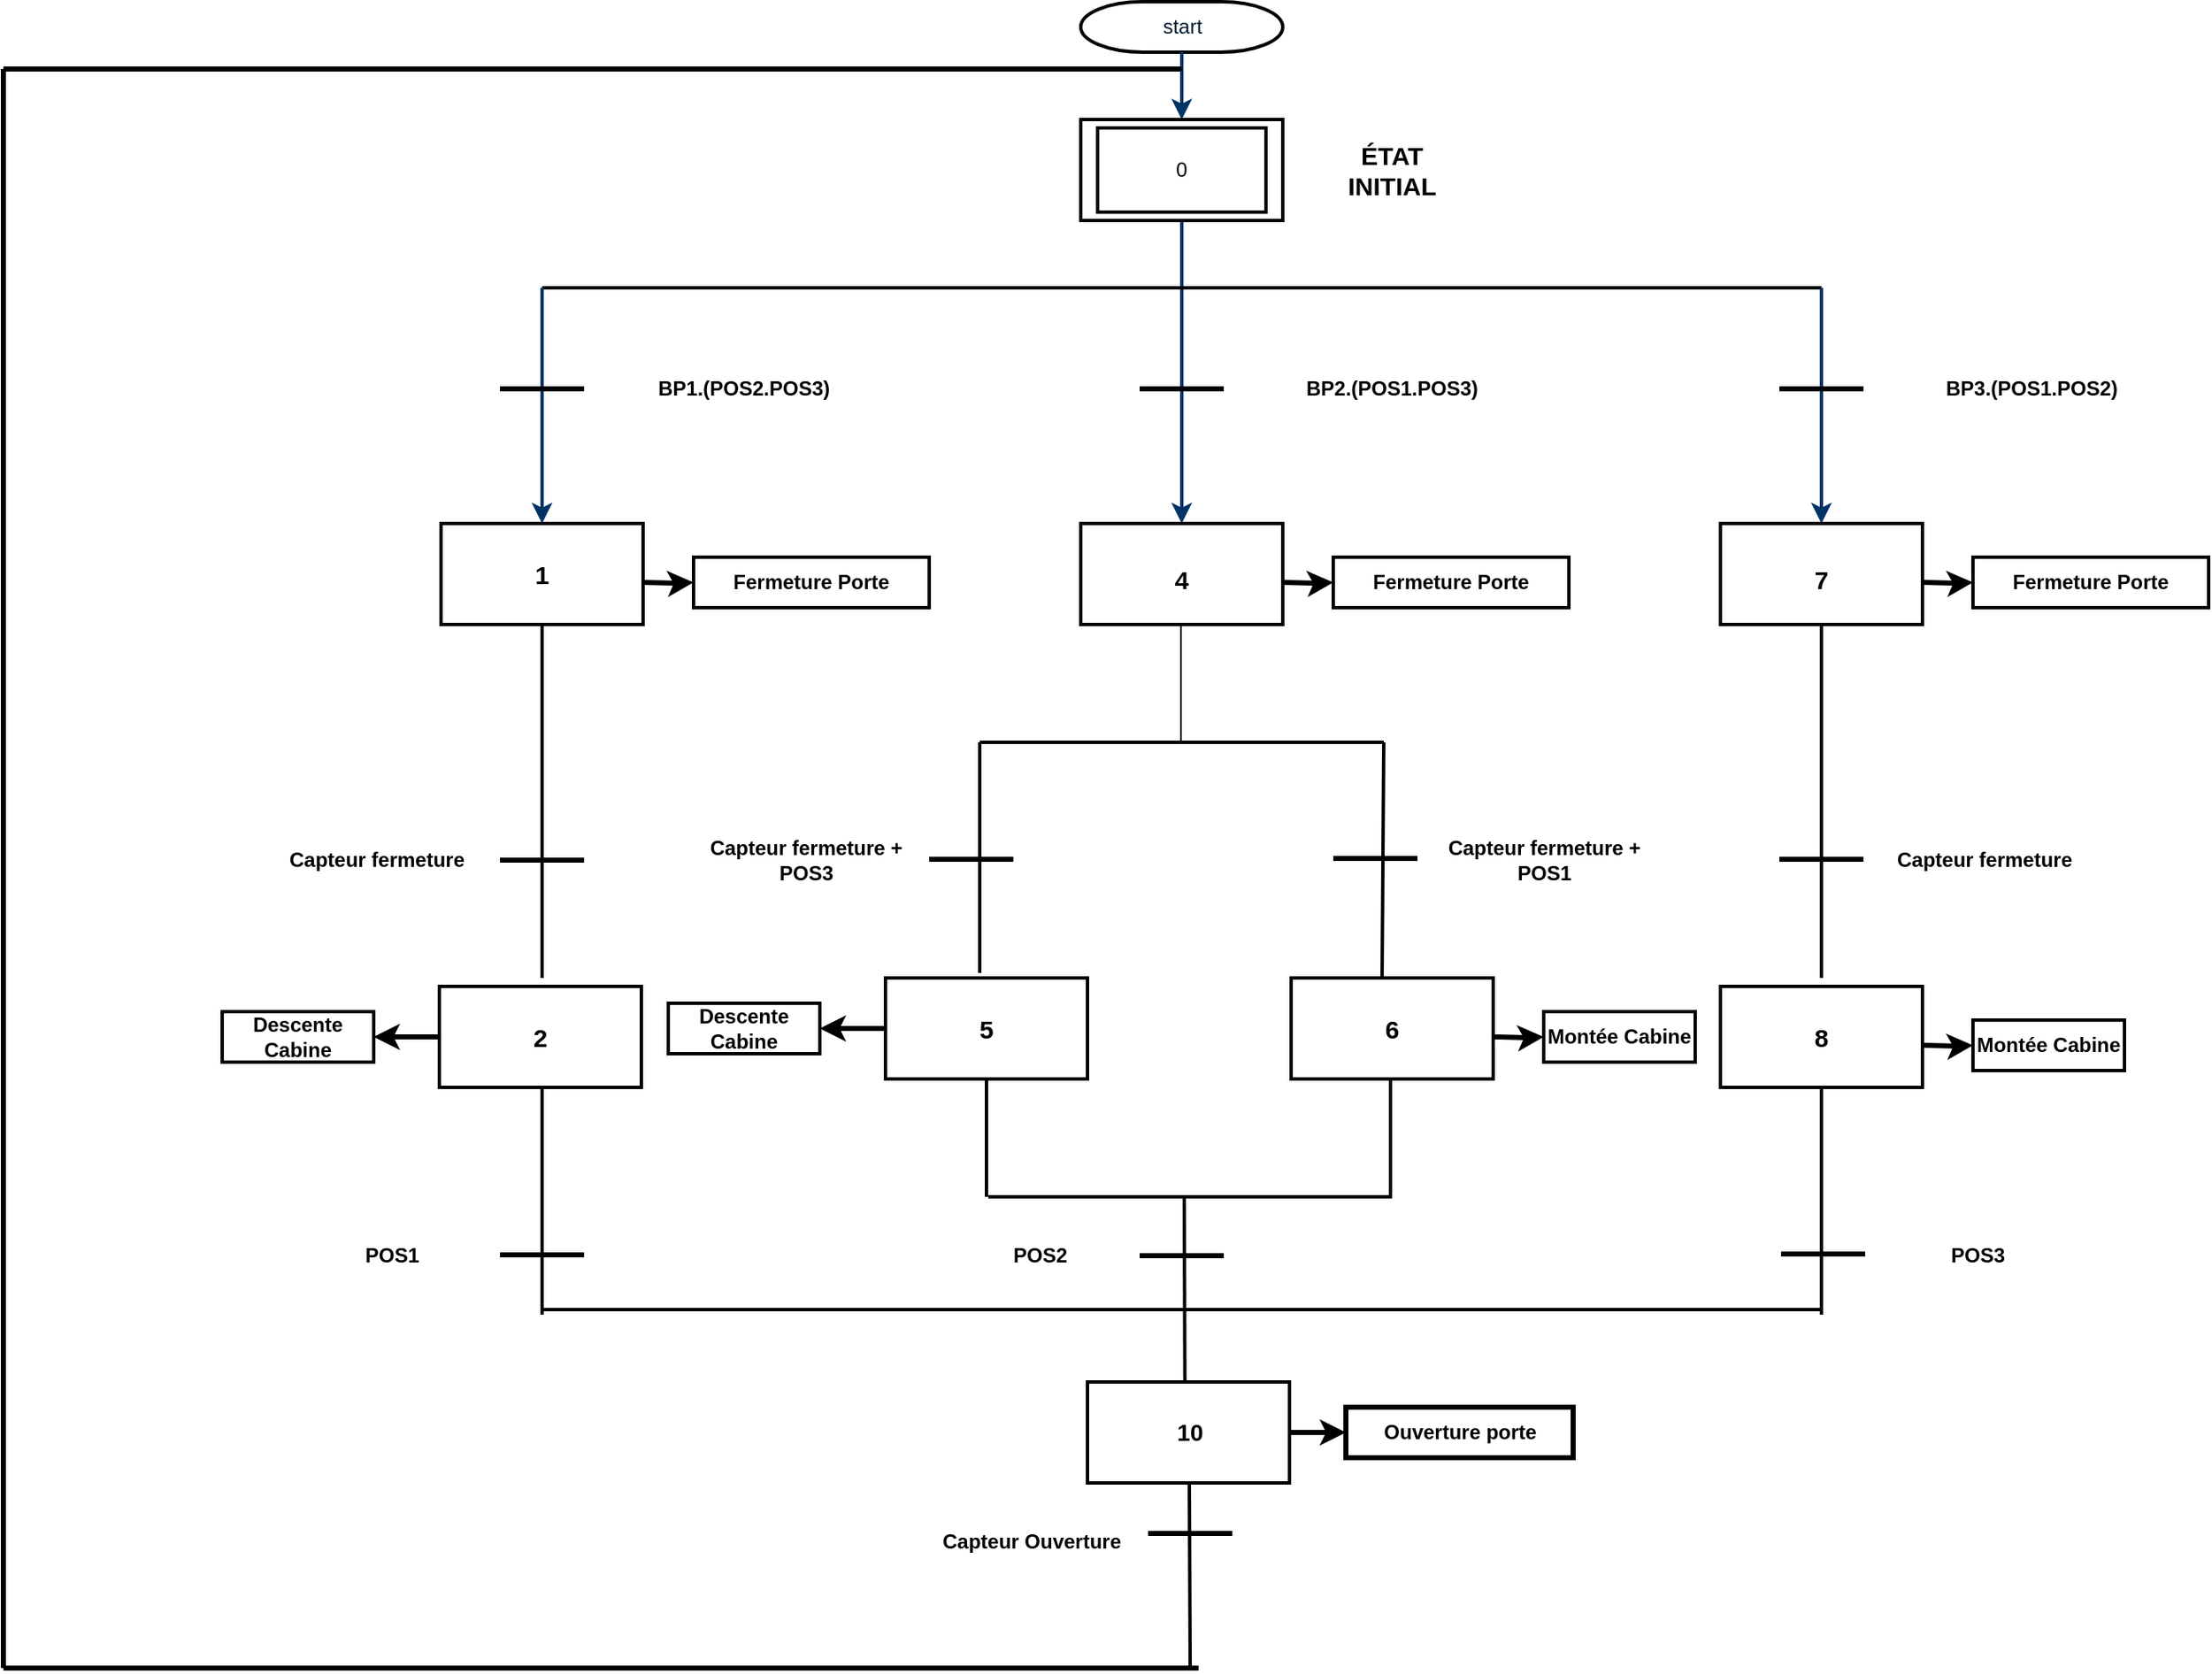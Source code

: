 <mxfile version="10.7.7" type="device"><diagram id="6a731a19-8d31-9384-78a2-239565b7b9f0" name="Page-1"><mxGraphModel dx="2563" dy="756" grid="1" gridSize="10" guides="1" tooltips="1" connect="1" arrows="1" fold="1" page="1" pageScale="1" pageWidth="1169" pageHeight="827" background="#ffffff" math="0" shadow="0"><root><mxCell id="0"/><mxCell id="1" parent="0"/><mxCell id="2" value="start" style="shape=mxgraph.flowchart.terminator;fillColor=#FFFFFF;strokeColor=#000000;strokeWidth=2;gradientColor=none;gradientDirection=north;fontColor=#001933;fontStyle=0;html=1;" parent="1" vertex="1"><mxGeometry x="560" y="50" width="120" height="30" as="geometry"/></mxCell><mxCell id="7" style="fontColor=#001933;fontStyle=1;strokeColor=#003366;strokeWidth=2;html=1;" parent="1" source="2" edge="1"><mxGeometry relative="1" as="geometry"><mxPoint x="620" y="120" as="targetPoint"/></mxGeometry></mxCell><mxCell id="8" style="fontColor=#001933;fontStyle=1;strokeColor=#003366;strokeWidth=2;html=1;" parent="1" edge="1"><mxGeometry relative="1" as="geometry"><mxPoint x="620" y="180" as="sourcePoint"/><mxPoint x="620" y="360" as="targetPoint"/></mxGeometry></mxCell><mxCell id="eKPUglTuPDwRWquCi1Gb-56" value="" style="rounded=0;whiteSpace=wrap;html=1;strokeWidth=2;" vertex="1" parent="1"><mxGeometry x="560" y="120" width="120" height="60" as="geometry"/></mxCell><mxCell id="eKPUglTuPDwRWquCi1Gb-57" value="" style="rounded=0;whiteSpace=wrap;html=1;strokeWidth=2;" vertex="1" parent="1"><mxGeometry x="570" y="125" width="100" height="50" as="geometry"/></mxCell><mxCell id="eKPUglTuPDwRWquCi1Gb-58" value="0" style="text;html=1;strokeColor=none;fillColor=none;align=center;verticalAlign=middle;whiteSpace=wrap;rounded=0;" vertex="1" parent="1"><mxGeometry x="590" y="130" width="60" height="40" as="geometry"/></mxCell><mxCell id="eKPUglTuPDwRWquCi1Gb-59" value="&lt;font style=&quot;font-size: 15px&quot;&gt;&lt;b&gt;ÉTAT INITIAL&lt;/b&gt;&lt;/font&gt;" style="text;html=1;strokeColor=none;fillColor=none;align=center;verticalAlign=middle;whiteSpace=wrap;rounded=0;" vertex="1" parent="1"><mxGeometry x="700" y="140" width="90" height="20" as="geometry"/></mxCell><mxCell id="eKPUglTuPDwRWquCi1Gb-60" value="" style="endArrow=none;html=1;strokeWidth=2;" edge="1" parent="1"><mxGeometry width="50" height="50" relative="1" as="geometry"><mxPoint x="240" y="220" as="sourcePoint"/><mxPoint x="1000" y="220" as="targetPoint"/></mxGeometry></mxCell><mxCell id="eKPUglTuPDwRWquCi1Gb-61" style="fontColor=#001933;fontStyle=1;strokeColor=#003366;strokeWidth=2;html=1;" edge="1" parent="1"><mxGeometry relative="1" as="geometry"><mxPoint x="240" y="220" as="sourcePoint"/><mxPoint x="240" y="360" as="targetPoint"/></mxGeometry></mxCell><mxCell id="eKPUglTuPDwRWquCi1Gb-62" style="fontColor=#001933;fontStyle=1;strokeColor=#003366;strokeWidth=2;html=1;" edge="1" parent="1"><mxGeometry relative="1" as="geometry"><mxPoint x="1000" y="220" as="sourcePoint"/><mxPoint x="1000" y="360" as="targetPoint"/></mxGeometry></mxCell><mxCell id="eKPUglTuPDwRWquCi1Gb-63" value="" style="rounded=0;whiteSpace=wrap;html=1;strokeWidth=2;" vertex="1" parent="1"><mxGeometry x="180" y="360" width="120" height="60" as="geometry"/></mxCell><mxCell id="eKPUglTuPDwRWquCi1Gb-65" value="" style="rounded=0;whiteSpace=wrap;html=1;strokeWidth=2;" vertex="1" parent="1"><mxGeometry x="560" y="360" width="120" height="60" as="geometry"/></mxCell><mxCell id="eKPUglTuPDwRWquCi1Gb-66" value="" style="rounded=0;whiteSpace=wrap;html=1;strokeWidth=2;" vertex="1" parent="1"><mxGeometry x="940" y="360" width="120" height="60" as="geometry"/></mxCell><mxCell id="eKPUglTuPDwRWquCi1Gb-67" value="" style="endArrow=none;html=1;entryX=0.5;entryY=1;entryDx=0;entryDy=0;strokeWidth=2;" edge="1" parent="1" target="eKPUglTuPDwRWquCi1Gb-63"><mxGeometry width="50" height="50" relative="1" as="geometry"><mxPoint x="240" y="630" as="sourcePoint"/><mxPoint x="230" y="440" as="targetPoint"/></mxGeometry></mxCell><mxCell id="eKPUglTuPDwRWquCi1Gb-68" value="" style="endArrow=none;html=1;strokeWidth=3;" edge="1" parent="1"><mxGeometry width="50" height="50" relative="1" as="geometry"><mxPoint x="215" y="280" as="sourcePoint"/><mxPoint x="265" y="280" as="targetPoint"/></mxGeometry></mxCell><mxCell id="eKPUglTuPDwRWquCi1Gb-69" value="" style="endArrow=none;html=1;strokeWidth=3;" edge="1" parent="1"><mxGeometry width="50" height="50" relative="1" as="geometry"><mxPoint x="595" y="280" as="sourcePoint"/><mxPoint x="645" y="280" as="targetPoint"/></mxGeometry></mxCell><mxCell id="eKPUglTuPDwRWquCi1Gb-70" value="" style="endArrow=none;html=1;strokeWidth=3;" edge="1" parent="1"><mxGeometry width="50" height="50" relative="1" as="geometry"><mxPoint x="975" y="280" as="sourcePoint"/><mxPoint x="1025" y="280" as="targetPoint"/></mxGeometry></mxCell><mxCell id="eKPUglTuPDwRWquCi1Gb-71" value="&lt;b&gt;&lt;font style=&quot;font-size: 15px&quot;&gt;1&lt;/font&gt;&lt;/b&gt;" style="text;html=1;strokeColor=none;fillColor=none;align=center;verticalAlign=middle;whiteSpace=wrap;rounded=0;" vertex="1" parent="1"><mxGeometry x="200" y="370" width="80" height="40" as="geometry"/></mxCell><mxCell id="eKPUglTuPDwRWquCi1Gb-72" value="&lt;b&gt;Capteur fermeture + POS3&lt;/b&gt;" style="text;html=1;strokeColor=none;fillColor=none;align=center;verticalAlign=middle;whiteSpace=wrap;rounded=0;" vertex="1" parent="1"><mxGeometry x="330" y="545" width="134" height="30" as="geometry"/></mxCell><mxCell id="eKPUglTuPDwRWquCi1Gb-73" value="&lt;b&gt;BP2.(POS1.POS3)&lt;/b&gt;" style="text;html=1;strokeColor=none;fillColor=none;align=center;verticalAlign=middle;whiteSpace=wrap;rounded=0;" vertex="1" parent="1"><mxGeometry x="650" y="265" width="190" height="30" as="geometry"/></mxCell><mxCell id="eKPUglTuPDwRWquCi1Gb-74" value="&lt;b&gt;BP3.(POS1.POS2)&lt;/b&gt;" style="text;html=1;strokeColor=none;fillColor=none;align=center;verticalAlign=middle;whiteSpace=wrap;rounded=0;" vertex="1" parent="1"><mxGeometry x="1030" y="265" width="190" height="30" as="geometry"/></mxCell><mxCell id="eKPUglTuPDwRWquCi1Gb-75" value="&lt;b&gt;&lt;font style=&quot;font-size: 15px&quot;&gt;4&lt;/font&gt;&lt;/b&gt;" style="text;html=1;strokeColor=none;fillColor=none;align=center;verticalAlign=middle;whiteSpace=wrap;rounded=0;" vertex="1" parent="1"><mxGeometry x="580" y="373" width="80" height="40" as="geometry"/></mxCell><mxCell id="eKPUglTuPDwRWquCi1Gb-77" value="&lt;b&gt;&lt;font style=&quot;font-size: 15px&quot;&gt;7&lt;/font&gt;&lt;/b&gt;" style="text;html=1;strokeColor=none;fillColor=none;align=center;verticalAlign=middle;whiteSpace=wrap;rounded=0;" vertex="1" parent="1"><mxGeometry x="960" y="373" width="80" height="40" as="geometry"/></mxCell><mxCell id="eKPUglTuPDwRWquCi1Gb-80" value="" style="edgeStyle=orthogonalEdgeStyle;rounded=0;orthogonalLoop=1;jettySize=auto;html=1;strokeWidth=3;" edge="1" parent="1" target="eKPUglTuPDwRWquCi1Gb-79"><mxGeometry relative="1" as="geometry"><mxPoint x="300" y="395" as="sourcePoint"/></mxGeometry></mxCell><mxCell id="eKPUglTuPDwRWquCi1Gb-79" value="&lt;b&gt;Fermeture Porte&lt;/b&gt;" style="text;html=1;strokeColor=#000000;fillColor=none;align=center;verticalAlign=middle;whiteSpace=wrap;rounded=0;strokeWidth=2;" vertex="1" parent="1"><mxGeometry x="330" y="380" width="140" height="30" as="geometry"/></mxCell><mxCell id="eKPUglTuPDwRWquCi1Gb-81" value="" style="edgeStyle=orthogonalEdgeStyle;rounded=0;orthogonalLoop=1;jettySize=auto;html=1;strokeWidth=3;" edge="1" parent="1" target="eKPUglTuPDwRWquCi1Gb-82"><mxGeometry relative="1" as="geometry"><mxPoint x="680" y="395" as="sourcePoint"/></mxGeometry></mxCell><mxCell id="eKPUglTuPDwRWquCi1Gb-82" value="&lt;b&gt;Fermeture Porte&lt;/b&gt;" style="text;html=1;strokeColor=#000000;fillColor=none;align=center;verticalAlign=middle;whiteSpace=wrap;rounded=0;strokeWidth=2;" vertex="1" parent="1"><mxGeometry x="710" y="380" width="140" height="30" as="geometry"/></mxCell><mxCell id="eKPUglTuPDwRWquCi1Gb-83" value="" style="edgeStyle=orthogonalEdgeStyle;rounded=0;orthogonalLoop=1;jettySize=auto;html=1;strokeWidth=3;" edge="1" parent="1" target="eKPUglTuPDwRWquCi1Gb-84"><mxGeometry relative="1" as="geometry"><mxPoint x="1060" y="395" as="sourcePoint"/></mxGeometry></mxCell><mxCell id="eKPUglTuPDwRWquCi1Gb-84" value="&lt;b&gt;Fermeture Porte&lt;/b&gt;" style="text;html=1;strokeColor=#000000;fillColor=none;align=center;verticalAlign=middle;whiteSpace=wrap;rounded=0;strokeWidth=2;" vertex="1" parent="1"><mxGeometry x="1090" y="380" width="140" height="30" as="geometry"/></mxCell><mxCell id="eKPUglTuPDwRWquCi1Gb-87" value="" style="endArrow=none;html=1;strokeWidth=2;" edge="1" parent="1"><mxGeometry width="50" height="50" relative="1" as="geometry"><mxPoint x="500" y="490" as="sourcePoint"/><mxPoint x="740" y="490" as="targetPoint"/></mxGeometry></mxCell><mxCell id="eKPUglTuPDwRWquCi1Gb-89" value="" style="endArrow=none;html=1;entryX=0.5;entryY=1;entryDx=0;entryDy=0;" edge="1" parent="1"><mxGeometry width="50" height="50" relative="1" as="geometry"><mxPoint x="619.5" y="490" as="sourcePoint"/><mxPoint x="619.5" y="420" as="targetPoint"/></mxGeometry></mxCell><mxCell id="eKPUglTuPDwRWquCi1Gb-90" value="" style="endArrow=none;html=1;entryX=0.5;entryY=1;entryDx=0;entryDy=0;strokeWidth=2;" edge="1" parent="1"><mxGeometry width="50" height="50" relative="1" as="geometry"><mxPoint x="500" y="627" as="sourcePoint"/><mxPoint x="500" y="490" as="targetPoint"/></mxGeometry></mxCell><mxCell id="eKPUglTuPDwRWquCi1Gb-91" value="" style="endArrow=none;html=1;entryX=0.5;entryY=1;entryDx=0;entryDy=0;exitX=0.45;exitY=0.017;exitDx=0;exitDy=0;exitPerimeter=0;strokeWidth=2;" edge="1" parent="1" source="eKPUglTuPDwRWquCi1Gb-101"><mxGeometry width="50" height="50" relative="1" as="geometry"><mxPoint x="740" y="560" as="sourcePoint"/><mxPoint x="740" y="490" as="targetPoint"/></mxGeometry></mxCell><mxCell id="eKPUglTuPDwRWquCi1Gb-100" value="" style="edgeStyle=orthogonalEdgeStyle;rounded=0;orthogonalLoop=1;jettySize=auto;html=1;strokeWidth=3;" edge="1" parent="1" source="eKPUglTuPDwRWquCi1Gb-96" target="eKPUglTuPDwRWquCi1Gb-99"><mxGeometry relative="1" as="geometry"/></mxCell><mxCell id="eKPUglTuPDwRWquCi1Gb-96" value="" style="rounded=0;whiteSpace=wrap;html=1;strokeWidth=2;" vertex="1" parent="1"><mxGeometry x="444" y="630" width="120" height="60" as="geometry"/></mxCell><mxCell id="eKPUglTuPDwRWquCi1Gb-97" value="&lt;b&gt;&lt;font style=&quot;font-size: 15px&quot;&gt;5&lt;/font&gt;&lt;/b&gt;" style="text;html=1;strokeColor=none;fillColor=none;align=center;verticalAlign=middle;whiteSpace=wrap;rounded=0;" vertex="1" parent="1"><mxGeometry x="464" y="640" width="80" height="40" as="geometry"/></mxCell><mxCell id="eKPUglTuPDwRWquCi1Gb-99" value="&lt;div&gt;&lt;b&gt;Descente&lt;/b&gt;&lt;/div&gt;&lt;div&gt;&lt;b&gt;Cabine&lt;br&gt;&lt;/b&gt;&lt;/div&gt;" style="text;html=1;strokeColor=#000000;fillColor=none;align=center;verticalAlign=middle;whiteSpace=wrap;rounded=0;strokeWidth=2;" vertex="1" parent="1"><mxGeometry x="315" y="645" width="90" height="30" as="geometry"/></mxCell><mxCell id="eKPUglTuPDwRWquCi1Gb-101" value="" style="rounded=0;whiteSpace=wrap;html=1;strokeWidth=2;" vertex="1" parent="1"><mxGeometry x="685" y="630" width="120" height="60" as="geometry"/></mxCell><mxCell id="eKPUglTuPDwRWquCi1Gb-102" value="&lt;b&gt;&lt;font style=&quot;font-size: 15px&quot;&gt;6&lt;/font&gt;&lt;/b&gt;" style="text;html=1;strokeColor=none;fillColor=none;align=center;verticalAlign=middle;whiteSpace=wrap;rounded=0;" vertex="1" parent="1"><mxGeometry x="705" y="640" width="80" height="40" as="geometry"/></mxCell><mxCell id="eKPUglTuPDwRWquCi1Gb-103" value="" style="edgeStyle=orthogonalEdgeStyle;rounded=0;orthogonalLoop=1;jettySize=auto;html=1;strokeWidth=3;" edge="1" parent="1" target="eKPUglTuPDwRWquCi1Gb-104"><mxGeometry relative="1" as="geometry"><mxPoint x="805" y="665" as="sourcePoint"/></mxGeometry></mxCell><mxCell id="eKPUglTuPDwRWquCi1Gb-104" value="&lt;b&gt;Montée Cabine&lt;/b&gt;" style="text;html=1;strokeColor=#000000;fillColor=none;align=center;verticalAlign=middle;whiteSpace=wrap;rounded=0;strokeWidth=2;" vertex="1" parent="1"><mxGeometry x="835" y="650" width="90" height="30" as="geometry"/></mxCell><mxCell id="eKPUglTuPDwRWquCi1Gb-105" value="" style="endArrow=none;html=1;strokeWidth=3;" edge="1" parent="1"><mxGeometry width="50" height="50" relative="1" as="geometry"><mxPoint x="470" y="559.5" as="sourcePoint"/><mxPoint x="520" y="559.5" as="targetPoint"/></mxGeometry></mxCell><mxCell id="eKPUglTuPDwRWquCi1Gb-106" value="&lt;b&gt;BP1.(POS2.POS3)&lt;/b&gt;" style="text;html=1;strokeColor=none;fillColor=none;align=center;verticalAlign=middle;whiteSpace=wrap;rounded=0;" vertex="1" parent="1"><mxGeometry x="265" y="265" width="190" height="30" as="geometry"/></mxCell><mxCell id="eKPUglTuPDwRWquCi1Gb-107" value="" style="endArrow=none;html=1;strokeWidth=3;" edge="1" parent="1"><mxGeometry width="50" height="50" relative="1" as="geometry"><mxPoint x="710" y="559" as="sourcePoint"/><mxPoint x="760" y="559" as="targetPoint"/></mxGeometry></mxCell><mxCell id="eKPUglTuPDwRWquCi1Gb-108" value="&lt;b&gt;Capteur fermeture + POS1&lt;/b&gt;" style="text;html=1;strokeColor=none;fillColor=none;align=center;verticalAlign=middle;whiteSpace=wrap;rounded=0;" vertex="1" parent="1"><mxGeometry x="767.5" y="545" width="135" height="30" as="geometry"/></mxCell><mxCell id="eKPUglTuPDwRWquCi1Gb-112" value="" style="endArrow=none;html=1;strokeWidth=2;" edge="1" parent="1"><mxGeometry width="50" height="50" relative="1" as="geometry"><mxPoint x="505" y="760" as="sourcePoint"/><mxPoint x="745" y="760" as="targetPoint"/></mxGeometry></mxCell><mxCell id="eKPUglTuPDwRWquCi1Gb-113" value="" style="endArrow=none;html=1;entryX=0.5;entryY=1;entryDx=0;entryDy=0;strokeWidth=2;" edge="1" parent="1"><mxGeometry width="50" height="50" relative="1" as="geometry"><mxPoint x="504" y="760" as="sourcePoint"/><mxPoint x="504" y="690" as="targetPoint"/></mxGeometry></mxCell><mxCell id="eKPUglTuPDwRWquCi1Gb-114" value="" style="endArrow=none;html=1;entryX=0.5;entryY=1;entryDx=0;entryDy=0;strokeWidth=2;" edge="1" parent="1"><mxGeometry width="50" height="50" relative="1" as="geometry"><mxPoint x="744" y="760" as="sourcePoint"/><mxPoint x="744" y="690" as="targetPoint"/></mxGeometry></mxCell><mxCell id="eKPUglTuPDwRWquCi1Gb-115" value="&lt;b&gt;Capteur fermeture&lt;/b&gt;" style="text;html=1;strokeColor=none;fillColor=none;align=center;verticalAlign=middle;whiteSpace=wrap;rounded=0;" vertex="1" parent="1"><mxGeometry x="75" y="545" width="134" height="30" as="geometry"/></mxCell><mxCell id="eKPUglTuPDwRWquCi1Gb-116" value="" style="endArrow=none;html=1;strokeWidth=3;" edge="1" parent="1"><mxGeometry width="50" height="50" relative="1" as="geometry"><mxPoint x="215" y="560" as="sourcePoint"/><mxPoint x="265" y="560" as="targetPoint"/></mxGeometry></mxCell><mxCell id="eKPUglTuPDwRWquCi1Gb-117" value="&lt;b&gt;Capteur fermeture &lt;/b&gt;" style="text;html=1;strokeColor=none;fillColor=none;align=center;verticalAlign=middle;whiteSpace=wrap;rounded=0;" vertex="1" parent="1"><mxGeometry x="1030" y="545" width="134" height="30" as="geometry"/></mxCell><mxCell id="eKPUglTuPDwRWquCi1Gb-118" value="" style="endArrow=none;html=1;strokeWidth=3;" edge="1" parent="1"><mxGeometry width="50" height="50" relative="1" as="geometry"><mxPoint x="975" y="559.5" as="sourcePoint"/><mxPoint x="1025" y="559.5" as="targetPoint"/></mxGeometry></mxCell><mxCell id="eKPUglTuPDwRWquCi1Gb-119" value="" style="endArrow=none;html=1;entryX=0.5;entryY=1;entryDx=0;entryDy=0;strokeWidth=2;" edge="1" parent="1"><mxGeometry width="50" height="50" relative="1" as="geometry"><mxPoint x="1000" y="630" as="sourcePoint"/><mxPoint x="1000" y="420" as="targetPoint"/></mxGeometry></mxCell><mxCell id="eKPUglTuPDwRWquCi1Gb-120" value="" style="edgeStyle=orthogonalEdgeStyle;rounded=0;orthogonalLoop=1;jettySize=auto;html=1;strokeWidth=3;" edge="1" parent="1" source="eKPUglTuPDwRWquCi1Gb-121" target="eKPUglTuPDwRWquCi1Gb-123"><mxGeometry relative="1" as="geometry"/></mxCell><mxCell id="eKPUglTuPDwRWquCi1Gb-121" value="" style="rounded=0;whiteSpace=wrap;html=1;strokeWidth=2;" vertex="1" parent="1"><mxGeometry x="179" y="635" width="120" height="60" as="geometry"/></mxCell><mxCell id="eKPUglTuPDwRWquCi1Gb-122" value="&lt;b&gt;&lt;font style=&quot;font-size: 15px&quot;&gt;2&lt;/font&gt;&lt;/b&gt;" style="text;html=1;strokeColor=none;fillColor=none;align=center;verticalAlign=middle;whiteSpace=wrap;rounded=0;" vertex="1" parent="1"><mxGeometry x="199" y="645" width="80" height="40" as="geometry"/></mxCell><mxCell id="eKPUglTuPDwRWquCi1Gb-123" value="&lt;div&gt;&lt;b&gt;Descente&lt;/b&gt;&lt;/div&gt;&lt;div&gt;&lt;b&gt;Cabine&lt;br&gt;&lt;/b&gt;&lt;/div&gt;" style="text;html=1;strokeColor=#000000;fillColor=none;align=center;verticalAlign=middle;whiteSpace=wrap;rounded=0;strokeWidth=2;" vertex="1" parent="1"><mxGeometry x="50" y="650" width="90" height="30" as="geometry"/></mxCell><mxCell id="eKPUglTuPDwRWquCi1Gb-124" value="" style="rounded=0;whiteSpace=wrap;html=1;strokeWidth=2;" vertex="1" parent="1"><mxGeometry x="940" y="635" width="120" height="60" as="geometry"/></mxCell><mxCell id="eKPUglTuPDwRWquCi1Gb-125" value="&lt;b&gt;&lt;font style=&quot;font-size: 15px&quot;&gt;8&lt;/font&gt;&lt;/b&gt;" style="text;html=1;strokeColor=none;fillColor=none;align=center;verticalAlign=middle;whiteSpace=wrap;rounded=0;" vertex="1" parent="1"><mxGeometry x="960" y="645" width="80" height="40" as="geometry"/></mxCell><mxCell id="eKPUglTuPDwRWquCi1Gb-126" value="" style="edgeStyle=orthogonalEdgeStyle;rounded=0;orthogonalLoop=1;jettySize=auto;html=1;strokeWidth=3;" edge="1" parent="1" target="eKPUglTuPDwRWquCi1Gb-127"><mxGeometry relative="1" as="geometry"><mxPoint x="1060" y="670" as="sourcePoint"/></mxGeometry></mxCell><mxCell id="eKPUglTuPDwRWquCi1Gb-127" value="&lt;b&gt;Montée Cabine&lt;/b&gt;" style="text;html=1;strokeColor=#000000;fillColor=none;align=center;verticalAlign=middle;whiteSpace=wrap;rounded=0;strokeWidth=2;" vertex="1" parent="1"><mxGeometry x="1090" y="655" width="90" height="30" as="geometry"/></mxCell><mxCell id="eKPUglTuPDwRWquCi1Gb-130" value="&lt;b&gt;POS1&lt;/b&gt;" style="text;html=1;strokeColor=none;fillColor=none;align=center;verticalAlign=middle;whiteSpace=wrap;rounded=0;" vertex="1" parent="1"><mxGeometry x="84" y="780" width="134" height="30" as="geometry"/></mxCell><mxCell id="eKPUglTuPDwRWquCi1Gb-131" value="" style="endArrow=none;html=1;strokeWidth=3;" edge="1" parent="1"><mxGeometry width="50" height="50" relative="1" as="geometry"><mxPoint x="215" y="794.5" as="sourcePoint"/><mxPoint x="265" y="794.5" as="targetPoint"/></mxGeometry></mxCell><mxCell id="eKPUglTuPDwRWquCi1Gb-132" value="" style="endArrow=none;html=1;entryX=0.5;entryY=1;entryDx=0;entryDy=0;strokeWidth=2;" edge="1" parent="1"><mxGeometry width="50" height="50" relative="1" as="geometry"><mxPoint x="240" y="830" as="sourcePoint"/><mxPoint x="240" y="695" as="targetPoint"/></mxGeometry></mxCell><mxCell id="eKPUglTuPDwRWquCi1Gb-133" value="" style="endArrow=none;html=1;entryX=0.5;entryY=1;entryDx=0;entryDy=0;strokeWidth=2;" edge="1" parent="1"><mxGeometry width="50" height="50" relative="1" as="geometry"><mxPoint x="1000" y="830" as="sourcePoint"/><mxPoint x="1000" y="695" as="targetPoint"/></mxGeometry></mxCell><mxCell id="eKPUglTuPDwRWquCi1Gb-134" value="&lt;b&gt;POS3&lt;/b&gt;" style="text;html=1;strokeColor=none;fillColor=none;align=center;verticalAlign=middle;whiteSpace=wrap;rounded=0;" vertex="1" parent="1"><mxGeometry x="1026" y="780" width="134" height="30" as="geometry"/></mxCell><mxCell id="eKPUglTuPDwRWquCi1Gb-135" value="" style="endArrow=none;html=1;strokeWidth=3;" edge="1" parent="1"><mxGeometry width="50" height="50" relative="1" as="geometry"><mxPoint x="976" y="794" as="sourcePoint"/><mxPoint x="1026" y="794" as="targetPoint"/></mxGeometry></mxCell><mxCell id="eKPUglTuPDwRWquCi1Gb-136" value="" style="endArrow=none;html=1;entryX=0.5;entryY=1;entryDx=0;entryDy=0;strokeWidth=2;" edge="1" parent="1"><mxGeometry width="50" height="50" relative="1" as="geometry"><mxPoint x="622" y="920" as="sourcePoint"/><mxPoint x="621.5" y="760" as="targetPoint"/></mxGeometry></mxCell><mxCell id="eKPUglTuPDwRWquCi1Gb-137" value="&lt;b&gt;POS2&lt;/b&gt;" style="text;html=1;strokeColor=none;fillColor=none;align=center;verticalAlign=middle;whiteSpace=wrap;rounded=0;" vertex="1" parent="1"><mxGeometry x="469" y="780" width="134" height="30" as="geometry"/></mxCell><mxCell id="eKPUglTuPDwRWquCi1Gb-138" value="" style="endArrow=none;html=1;strokeWidth=3;" edge="1" parent="1"><mxGeometry width="50" height="50" relative="1" as="geometry"><mxPoint x="595" y="795" as="sourcePoint"/><mxPoint x="645" y="795" as="targetPoint"/></mxGeometry></mxCell><mxCell id="eKPUglTuPDwRWquCi1Gb-139" value="" style="endArrow=none;html=1;strokeWidth=3;" edge="1" parent="1"><mxGeometry width="50" height="50" relative="1" as="geometry"><mxPoint x="-80" y="1040" as="sourcePoint"/><mxPoint x="630" y="1040" as="targetPoint"/></mxGeometry></mxCell><mxCell id="eKPUglTuPDwRWquCi1Gb-140" value="" style="rounded=0;whiteSpace=wrap;html=1;strokeColor=#000000;strokeWidth=2;" vertex="1" parent="1"><mxGeometry x="564" y="870" width="120" height="60" as="geometry"/></mxCell><mxCell id="eKPUglTuPDwRWquCi1Gb-146" value="" style="edgeStyle=orthogonalEdgeStyle;rounded=0;orthogonalLoop=1;jettySize=auto;html=1;strokeWidth=3;exitX=1;exitY=0.5;exitDx=0;exitDy=0;" edge="1" parent="1" source="eKPUglTuPDwRWquCi1Gb-140" target="eKPUglTuPDwRWquCi1Gb-142"><mxGeometry relative="1" as="geometry"/></mxCell><mxCell id="eKPUglTuPDwRWquCi1Gb-141" value="&lt;font style=&quot;font-size: 14px&quot;&gt;&lt;b&gt;10&lt;/b&gt;&lt;/font&gt;" style="text;html=1;strokeColor=none;fillColor=none;align=center;verticalAlign=middle;whiteSpace=wrap;rounded=0;" vertex="1" parent="1"><mxGeometry x="580" y="885" width="90" height="30" as="geometry"/></mxCell><mxCell id="eKPUglTuPDwRWquCi1Gb-142" value="&lt;b&gt;Ouverture porte&lt;/b&gt;" style="text;html=1;strokeColor=#000000;fillColor=none;align=center;verticalAlign=middle;whiteSpace=wrap;rounded=0;strokeWidth=3;" vertex="1" parent="1"><mxGeometry x="717.5" y="885" width="135" height="30" as="geometry"/></mxCell><mxCell id="eKPUglTuPDwRWquCi1Gb-147" value="" style="endArrow=none;html=1;entryX=0.5;entryY=1;entryDx=0;entryDy=0;strokeWidth=2;" edge="1" parent="1"><mxGeometry width="50" height="50" relative="1" as="geometry"><mxPoint x="625" y="1040" as="sourcePoint"/><mxPoint x="624.5" y="930" as="targetPoint"/></mxGeometry></mxCell><mxCell id="eKPUglTuPDwRWquCi1Gb-148" value="" style="endArrow=none;html=1;strokeWidth=3;" edge="1" parent="1"><mxGeometry width="50" height="50" relative="1" as="geometry"><mxPoint x="600" y="960" as="sourcePoint"/><mxPoint x="650" y="960" as="targetPoint"/></mxGeometry></mxCell><mxCell id="eKPUglTuPDwRWquCi1Gb-149" value="&lt;b&gt;Capteur Ouverture&lt;/b&gt;" style="text;html=1;strokeColor=none;fillColor=none;align=center;verticalAlign=middle;whiteSpace=wrap;rounded=0;" vertex="1" parent="1"><mxGeometry x="464" y="950" width="134" height="30" as="geometry"/></mxCell><mxCell id="eKPUglTuPDwRWquCi1Gb-150" value="" style="endArrow=none;html=1;strokeWidth=2;" edge="1" parent="1"><mxGeometry width="50" height="50" relative="1" as="geometry"><mxPoint x="239" y="827" as="sourcePoint"/><mxPoint x="999" y="827" as="targetPoint"/></mxGeometry></mxCell><mxCell id="eKPUglTuPDwRWquCi1Gb-151" value="" style="endArrow=none;html=1;strokeWidth=3;" edge="1" parent="1"><mxGeometry width="50" height="50" relative="1" as="geometry"><mxPoint x="-80" y="1040" as="sourcePoint"/><mxPoint x="-80" y="90" as="targetPoint"/></mxGeometry></mxCell><mxCell id="eKPUglTuPDwRWquCi1Gb-152" value="" style="endArrow=none;html=1;strokeWidth=3;" edge="1" parent="1"><mxGeometry width="50" height="50" relative="1" as="geometry"><mxPoint x="-80" y="90" as="sourcePoint"/><mxPoint x="620" y="90" as="targetPoint"/></mxGeometry></mxCell></root></mxGraphModel></diagram></mxfile>
